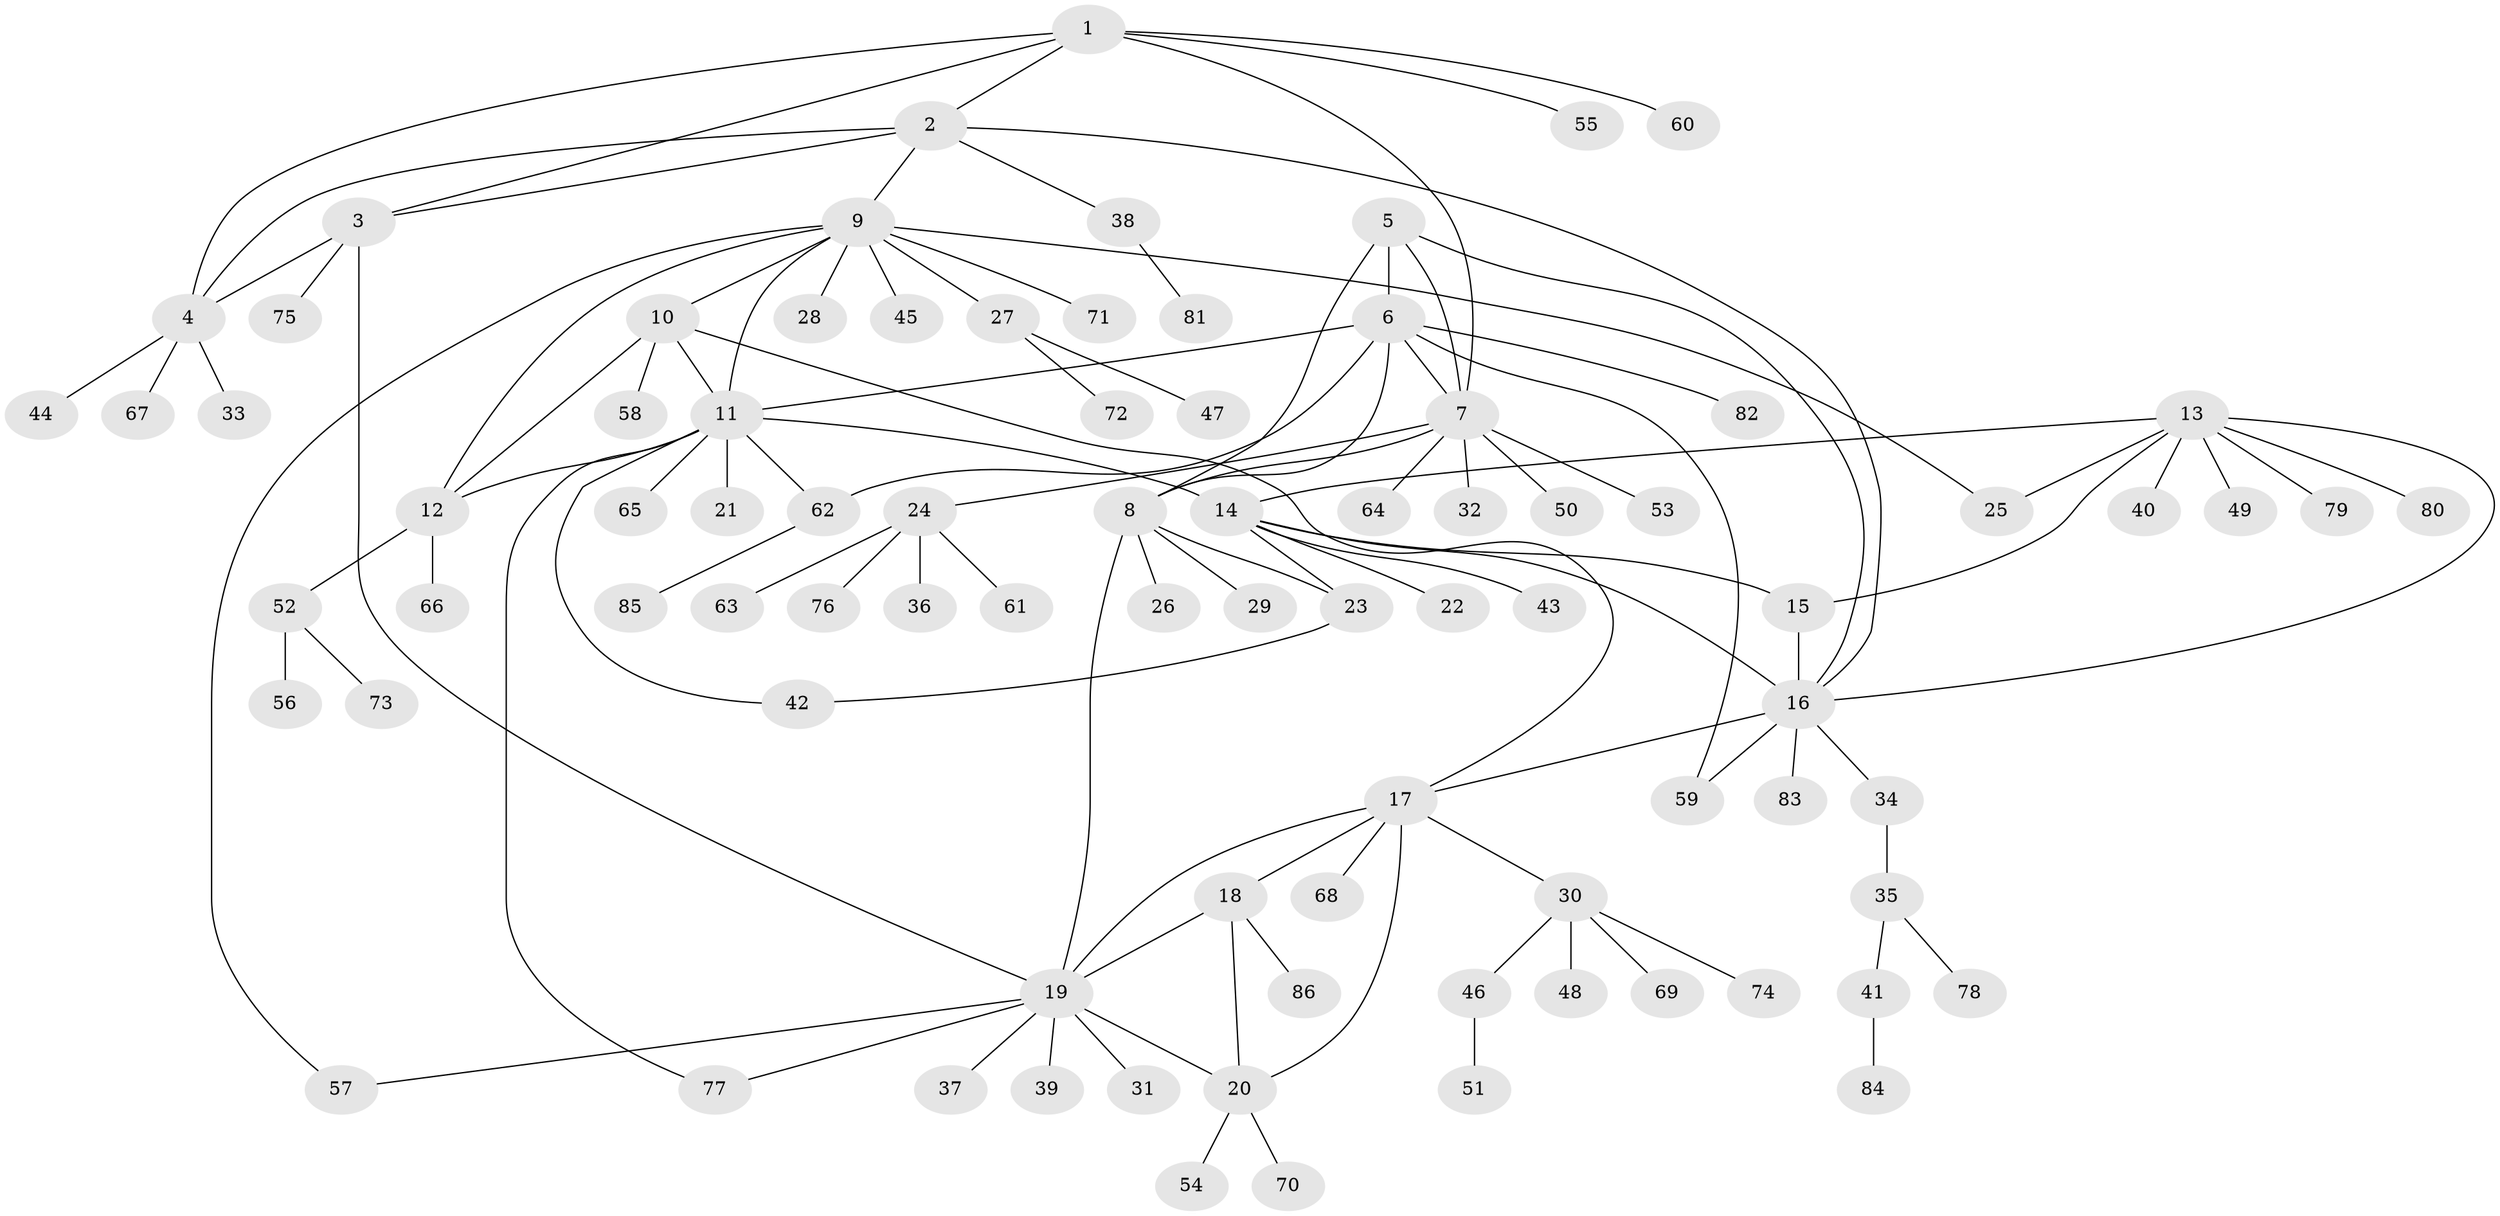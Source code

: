 // coarse degree distribution, {5: 0.08571428571428572, 7: 0.05714285714285714, 1: 0.4, 2: 0.14285714285714285, 3: 0.14285714285714285, 6: 0.11428571428571428, 4: 0.05714285714285714}
// Generated by graph-tools (version 1.1) at 2025/37/03/04/25 23:37:43]
// undirected, 86 vertices, 113 edges
graph export_dot {
  node [color=gray90,style=filled];
  1;
  2;
  3;
  4;
  5;
  6;
  7;
  8;
  9;
  10;
  11;
  12;
  13;
  14;
  15;
  16;
  17;
  18;
  19;
  20;
  21;
  22;
  23;
  24;
  25;
  26;
  27;
  28;
  29;
  30;
  31;
  32;
  33;
  34;
  35;
  36;
  37;
  38;
  39;
  40;
  41;
  42;
  43;
  44;
  45;
  46;
  47;
  48;
  49;
  50;
  51;
  52;
  53;
  54;
  55;
  56;
  57;
  58;
  59;
  60;
  61;
  62;
  63;
  64;
  65;
  66;
  67;
  68;
  69;
  70;
  71;
  72;
  73;
  74;
  75;
  76;
  77;
  78;
  79;
  80;
  81;
  82;
  83;
  84;
  85;
  86;
  1 -- 2;
  1 -- 3;
  1 -- 4;
  1 -- 7;
  1 -- 55;
  1 -- 60;
  2 -- 3;
  2 -- 4;
  2 -- 9;
  2 -- 16;
  2 -- 38;
  3 -- 4;
  3 -- 19;
  3 -- 75;
  4 -- 33;
  4 -- 44;
  4 -- 67;
  5 -- 6;
  5 -- 7;
  5 -- 8;
  5 -- 16;
  6 -- 7;
  6 -- 8;
  6 -- 11;
  6 -- 59;
  6 -- 62;
  6 -- 82;
  7 -- 8;
  7 -- 24;
  7 -- 32;
  7 -- 50;
  7 -- 53;
  7 -- 64;
  8 -- 19;
  8 -- 23;
  8 -- 26;
  8 -- 29;
  9 -- 10;
  9 -- 11;
  9 -- 12;
  9 -- 25;
  9 -- 27;
  9 -- 28;
  9 -- 45;
  9 -- 57;
  9 -- 71;
  10 -- 11;
  10 -- 12;
  10 -- 17;
  10 -- 58;
  11 -- 12;
  11 -- 14;
  11 -- 21;
  11 -- 42;
  11 -- 62;
  11 -- 65;
  11 -- 77;
  12 -- 52;
  12 -- 66;
  13 -- 14;
  13 -- 15;
  13 -- 16;
  13 -- 25;
  13 -- 40;
  13 -- 49;
  13 -- 79;
  13 -- 80;
  14 -- 15;
  14 -- 16;
  14 -- 22;
  14 -- 23;
  14 -- 43;
  15 -- 16;
  16 -- 17;
  16 -- 34;
  16 -- 59;
  16 -- 83;
  17 -- 18;
  17 -- 19;
  17 -- 20;
  17 -- 30;
  17 -- 68;
  18 -- 19;
  18 -- 20;
  18 -- 86;
  19 -- 20;
  19 -- 31;
  19 -- 37;
  19 -- 39;
  19 -- 57;
  19 -- 77;
  20 -- 54;
  20 -- 70;
  23 -- 42;
  24 -- 36;
  24 -- 61;
  24 -- 63;
  24 -- 76;
  27 -- 47;
  27 -- 72;
  30 -- 46;
  30 -- 48;
  30 -- 69;
  30 -- 74;
  34 -- 35;
  35 -- 41;
  35 -- 78;
  38 -- 81;
  41 -- 84;
  46 -- 51;
  52 -- 56;
  52 -- 73;
  62 -- 85;
}
